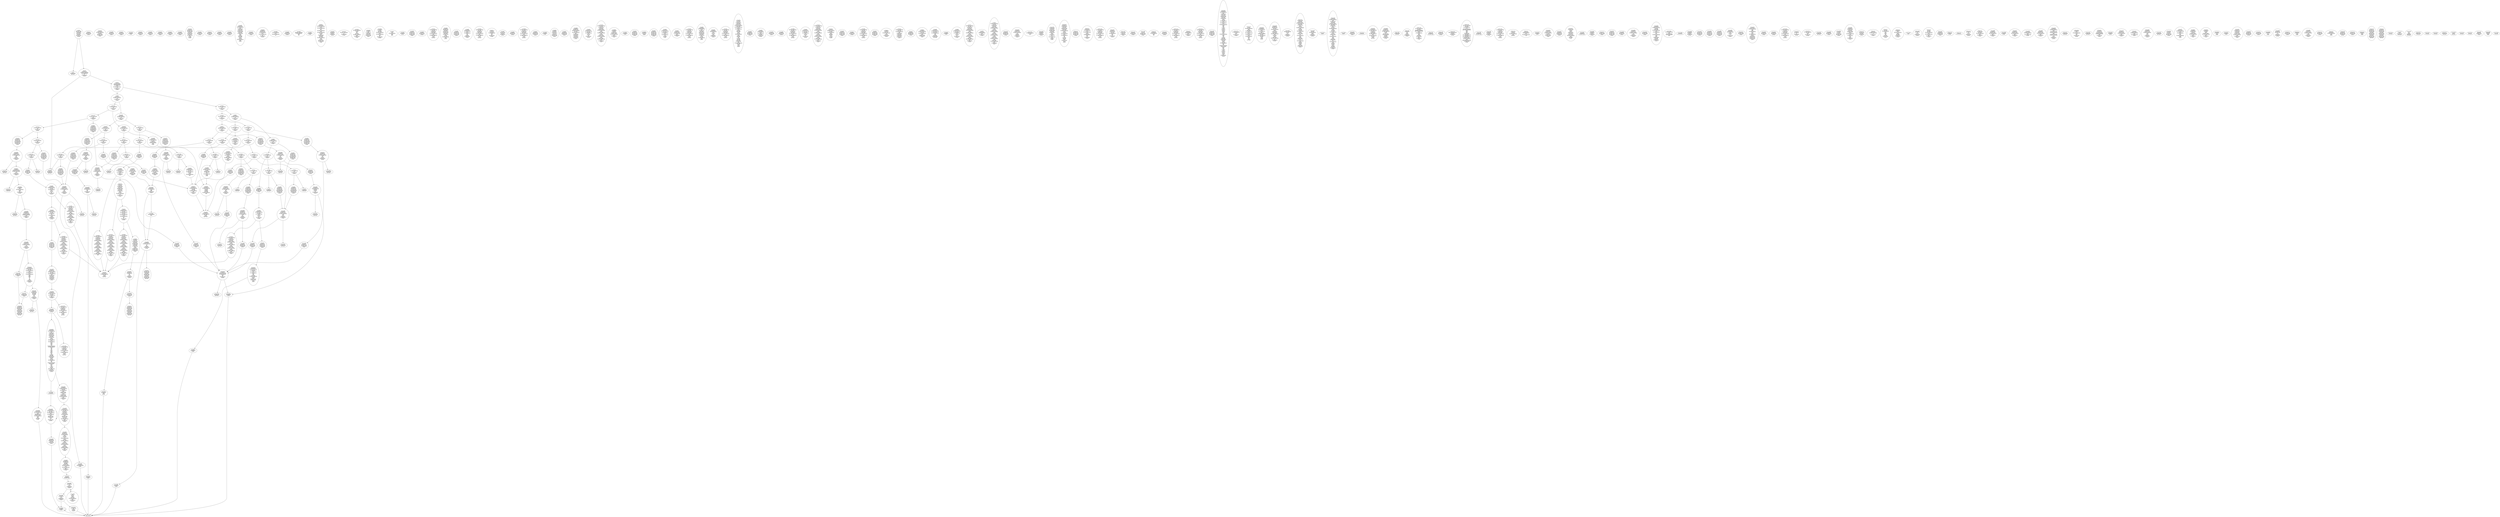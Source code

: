 /* Generated by GvGen v.1.0 (https://www.github.com/stricaud/gvgen) */

digraph G {
compound=true;
   node1 [label="[anywhere]"];
   node2 [label="# 0x0
PUSHX Data
PUSHX Data
MSTORE
CALLVALUE
ISZERO
PUSHX Data
JUMPI
"];
   node3 [label="# 0xc
PUSHX Data
REVERT
"];
   node4 [label="# 0x10
JUMPDEST
PUSHX LogicData
CALLDATASIZE
LT
PUSHX Data
JUMPI
"];
   node5 [label="# 0x1a
PUSHX Data
CALLDATALOAD
PUSHX BitData
SHR
PUSHX LogicData
GT
PUSHX Data
JUMPI
"];
   node6 [label="# 0x2b
PUSHX LogicData
GT
PUSHX Data
JUMPI
"];
   node7 [label="# 0x36
PUSHX LogicData
GT
PUSHX Data
JUMPI
"];
   node8 [label="# 0x41
PUSHX LogicData
EQ
PUSHX Data
JUMPI
"];
   node9 [label="# 0x4c
PUSHX LogicData
EQ
PUSHX Data
JUMPI
"];
   node10 [label="# 0x57
PUSHX LogicData
EQ
PUSHX Data
JUMPI
"];
   node11 [label="# 0x62
PUSHX LogicData
EQ
PUSHX Data
JUMPI
"];
   node12 [label="# 0x6d
PUSHX Data
REVERT
"];
   node13 [label="# 0x71
JUMPDEST
PUSHX LogicData
EQ
PUSHX Data
JUMPI
"];
   node14 [label="# 0x7d
PUSHX LogicData
EQ
PUSHX Data
JUMPI
"];
   node15 [label="# 0x88
PUSHX LogicData
EQ
PUSHX Data
JUMPI
"];
   node16 [label="# 0x93
PUSHX Data
REVERT
"];
   node17 [label="# 0x97
JUMPDEST
PUSHX LogicData
GT
PUSHX Data
JUMPI
"];
   node18 [label="# 0xa3
PUSHX LogicData
EQ
PUSHX Data
JUMPI
"];
   node19 [label="# 0xae
PUSHX LogicData
EQ
PUSHX Data
JUMPI
"];
   node20 [label="# 0xb9
PUSHX LogicData
EQ
PUSHX Data
JUMPI
"];
   node21 [label="# 0xc4
PUSHX LogicData
EQ
PUSHX Data
JUMPI
"];
   node22 [label="# 0xcf
PUSHX Data
REVERT
"];
   node23 [label="# 0xd3
JUMPDEST
PUSHX LogicData
EQ
PUSHX Data
JUMPI
"];
   node24 [label="# 0xdf
PUSHX LogicData
EQ
PUSHX Data
JUMPI
"];
   node25 [label="# 0xea
PUSHX LogicData
EQ
PUSHX Data
JUMPI
"];
   node26 [label="# 0xf5
PUSHX Data
REVERT
"];
   node27 [label="# 0xf9
JUMPDEST
PUSHX LogicData
GT
PUSHX Data
JUMPI
"];
   node28 [label="# 0x105
PUSHX LogicData
GT
PUSHX Data
JUMPI
"];
   node29 [label="# 0x110
PUSHX LogicData
EQ
PUSHX Data
JUMPI
"];
   node30 [label="# 0x11b
PUSHX LogicData
EQ
PUSHX Data
JUMPI
"];
   node31 [label="# 0x126
PUSHX LogicData
EQ
PUSHX Data
JUMPI
"];
   node32 [label="# 0x131
PUSHX LogicData
EQ
PUSHX Data
JUMPI
"];
   node33 [label="# 0x13c
PUSHX Data
REVERT
"];
   node34 [label="# 0x140
JUMPDEST
PUSHX LogicData
EQ
PUSHX Data
JUMPI
"];
   node35 [label="# 0x14c
PUSHX LogicData
EQ
PUSHX Data
JUMPI
"];
   node36 [label="# 0x157
PUSHX LogicData
EQ
PUSHX Data
JUMPI
"];
   node37 [label="# 0x162
PUSHX Data
REVERT
"];
   node38 [label="# 0x166
JUMPDEST
PUSHX LogicData
GT
PUSHX Data
JUMPI
"];
   node39 [label="# 0x172
PUSHX LogicData
EQ
PUSHX Data
JUMPI
"];
   node40 [label="# 0x17d
PUSHX LogicData
EQ
PUSHX Data
JUMPI
"];
   node41 [label="# 0x188
PUSHX LogicData
EQ
PUSHX Data
JUMPI
"];
   node42 [label="# 0x193
PUSHX Data
REVERT
"];
   node43 [label="# 0x197
JUMPDEST
PUSHX LogicData
EQ
PUSHX Data
JUMPI
"];
   node44 [label="# 0x1a3
PUSHX LogicData
EQ
PUSHX Data
JUMPI
"];
   node45 [label="# 0x1ae
PUSHX LogicData
EQ
PUSHX Data
JUMPI
"];
   node46 [label="# 0x1b9
JUMPDEST
PUSHX Data
REVERT
"];
   node47 [label="# 0x1be
JUMPDEST
PUSHX Data
PUSHX Data
CALLDATASIZE
PUSHX Data
PUSHX Data
JUMP
"];
   node48 [label="# 0x1cc
JUMPDEST
PUSHX Data
JUMP
"];
   node49 [label="# 0x1d1
JUMPDEST
PUSHX MemData
MLOAD
ISZERO
ISZERO
MSTORE
PUSHX ArithData
ADD
"];
   node50 [label="# 0x1dd
JUMPDEST
PUSHX MemData
MLOAD
SUB
RETURN
"];
   node51 [label="# 0x1e6
JUMPDEST
PUSHX Data
PUSHX Data
JUMP
"];
   node52 [label="# 0x1ee
JUMPDEST
PUSHX MemData
MLOAD
PUSHX Data
PUSHX Data
JUMP
"];
   node53 [label="# 0x1fb
JUMPDEST
PUSHX Data
PUSHX Data
CALLDATASIZE
PUSHX Data
PUSHX Data
JUMP
"];
   node54 [label="# 0x209
JUMPDEST
PUSHX Data
JUMP
"];
   node55 [label="# 0x20e
JUMPDEST
PUSHX MemData
MLOAD
PUSHX BitData
AND
MSTORE
PUSHX ArithData
ADD
PUSHX Data
JUMP
"];
   node56 [label="# 0x233
JUMPDEST
PUSHX Data
PUSHX Data
CALLDATASIZE
PUSHX Data
PUSHX Data
JUMP
"];
   node57 [label="# 0x241
JUMPDEST
PUSHX Data
JUMP
"];
   node58 [label="# 0x246
JUMPDEST
STOP
"];
   node59 [label="# 0x248
JUMPDEST
PUSHX Data
PUSHX Data
JUMP
"];
   node60 [label="# 0x250
JUMPDEST
PUSHX StorData
SLOAD
PUSHX StorData
SLOAD
SUB
PUSHX ArithData
ADD
"];
   node61 [label="# 0x27a
JUMPDEST
PUSHX MemData
MLOAD
MSTORE
PUSHX ArithData
ADD
PUSHX Data
JUMP
"];
   node62 [label="# 0x288
JUMPDEST
PUSHX StorData
SLOAD
PUSHX Data
PUSHX BitData
AND
JUMP
"];
   node63 [label="# 0x295
JUMPDEST
PUSHX Data
PUSHX Data
CALLDATASIZE
PUSHX Data
PUSHX Data
JUMP
"];
   node64 [label="# 0x2a3
JUMPDEST
PUSHX Data
JUMP
"];
   node65 [label="# 0x2a8
JUMPDEST
PUSHX Data
PUSHX Data
JUMP
"];
   node66 [label="# 0x2b1
JUMPDEST
PUSHX Data
PUSHX Data
CALLDATASIZE
PUSHX Data
PUSHX Data
JUMP
"];
   node67 [label="# 0x2bf
JUMPDEST
PUSHX Data
JUMP
"];
   node68 [label="# 0x2c4
JUMPDEST
PUSHX Data
PUSHX Data
CALLDATASIZE
PUSHX Data
PUSHX Data
JUMP
"];
   node69 [label="# 0x2d2
JUMPDEST
PUSHX Data
JUMP
"];
   node70 [label="# 0x2d7
JUMPDEST
PUSHX Data
PUSHX Data
CALLDATASIZE
PUSHX Data
PUSHX Data
JUMP
"];
   node71 [label="# 0x2e5
JUMPDEST
PUSHX Data
JUMP
"];
   node72 [label="# 0x2ea
JUMPDEST
PUSHX Data
PUSHX Data
JUMP
"];
   node73 [label="# 0x2f2
JUMPDEST
PUSHX Data
PUSHX Data
CALLDATASIZE
PUSHX Data
PUSHX Data
JUMP
"];
   node74 [label="# 0x300
JUMPDEST
PUSHX Data
JUMP
"];
   node75 [label="# 0x305
JUMPDEST
PUSHX Data
PUSHX Data
JUMP
"];
   node76 [label="# 0x30d
JUMPDEST
PUSHX Data
PUSHX Data
CALLDATASIZE
PUSHX Data
PUSHX Data
JUMP
"];
   node77 [label="# 0x31b
JUMPDEST
PUSHX Data
PUSHX Data
MSTORE
PUSHX Data
MSTORE
PUSHX Data
SHA3
SLOAD
JUMP
"];
   node78 [label="# 0x32d
JUMPDEST
PUSHX StorData
SLOAD
PUSHX BitData
AND
PUSHX Data
JUMP
"];
   node79 [label="# 0x34b
JUMPDEST
PUSHX Data
PUSHX Data
JUMP
"];
   node80 [label="# 0x353
JUMPDEST
PUSHX Data
PUSHX Data
CALLDATASIZE
PUSHX Data
PUSHX Data
JUMP
"];
   node81 [label="# 0x361
JUMPDEST
PUSHX Data
JUMP
"];
   node82 [label="# 0x366
JUMPDEST
PUSHX Data
PUSHX Data
CALLDATASIZE
PUSHX Data
PUSHX Data
JUMP
"];
   node83 [label="# 0x374
JUMPDEST
PUSHX Data
JUMP
"];
   node84 [label="# 0x379
JUMPDEST
PUSHX Data
PUSHX Data
CALLDATASIZE
PUSHX Data
PUSHX Data
JUMP
"];
   node85 [label="# 0x387
JUMPDEST
PUSHX Data
JUMP
"];
   node86 [label="# 0x38c
JUMPDEST
PUSHX Data
PUSHX Data
CALLDATASIZE
PUSHX Data
PUSHX Data
JUMP
"];
   node87 [label="# 0x39a
JUMPDEST
PUSHX Data
JUMP
"];
   node88 [label="# 0x39f
JUMPDEST
PUSHX StorData
SLOAD
PUSHX Data
PUSHX Data
DIV
PUSHX BitData
AND
JUMP
"];
   node89 [label="# 0x3b1
JUMPDEST
PUSHX Data
PUSHX Data
CALLDATASIZE
PUSHX Data
PUSHX Data
JUMP
"];
   node90 [label="# 0x3bf
JUMPDEST
PUSHX BitData
AND
PUSHX Data
MSTORE
PUSHX Data
PUSHX Data
MSTORE
PUSHX Data
SHA3
AND
MSTORE
MSTORE
SHA3
SLOAD
PUSHX BitData
AND
JUMP
"];
   node91 [label="# 0x3fa
JUMPDEST
PUSHX Data
PUSHX Data
JUMP
"];
   node92 [label="# 0x402
JUMPDEST
PUSHX Data
PUSHX Data
JUMP
"];
   node93 [label="# 0x40a
JUMPDEST
PUSHX Data
PUSHX Data
CALLDATASIZE
PUSHX Data
PUSHX Data
JUMP
"];
   node94 [label="# 0x418
JUMPDEST
PUSHX Data
JUMP
"];
   node95 [label="# 0x41d
JUMPDEST
PUSHX Data
PUSHX BitData
AND
PUSHX LogicData
EQ
PUSHX Data
JUMPI
"];
   node96 [label="# 0x46a
PUSHX BitData
AND
PUSHX LogicData
EQ
"];
   node97 [label="# 0x4b0
JUMPDEST
PUSHX Data
JUMPI
"];
   node98 [label="# 0x4b6
PUSHX LogicData
PUSHX BitData
AND
EQ
"];
   node99 [label="# 0x4fc
JUMPDEST
JUMP
"];
   node100 [label="# 0x502
JUMPDEST
PUSHX Data
PUSHX StorData
SLOAD
PUSHX Data
PUSHX Data
JUMP
"];
   node101 [label="# 0x511
JUMPDEST
PUSHX ArithData
ADD
PUSHX ArithData
DIV
MUL
PUSHX ArithData
ADD
PUSHX MemData
MLOAD
ADD
PUSHX Data
MSTORE
MSTORE
PUSHX ArithData
ADD
SLOAD
PUSHX Data
PUSHX Data
JUMP
"];
   node102 [label="# 0x53d
JUMPDEST
ISZERO
PUSHX Data
JUMPI
"];
   node103 [label="# 0x544
PUSHX LogicData
LT
PUSHX Data
JUMPI
"];
   node104 [label="# 0x54c
PUSHX ArithData
SLOAD
DIV
MUL
MSTORE
PUSHX ArithData
ADD
PUSHX Data
JUMP
"];
   node105 [label="# 0x55f
JUMPDEST
ADD
PUSHX Data
MSTORE
PUSHX Data
PUSHX Data
SHA3
"];
   node106 [label="# 0x56d
JUMPDEST
SLOAD
MSTORE
PUSHX ArithData
ADD
PUSHX ArithData
ADD
GT
PUSHX Data
JUMPI
"];
   node107 [label="# 0x581
SUB
PUSHX BitData
AND
ADD
"];
   node108 [label="# 0x58a
JUMPDEST
JUMP
"];
   node109 [label="# 0x594
JUMPDEST
PUSHX Data
PUSHX Data
PUSHX Data
JUMP
"];
   node110 [label="# 0x59f
JUMPDEST
PUSHX Data
JUMPI
"];
   node111 [label="# 0x5a4
PUSHX MemData
MLOAD
PUSHX Data
MSTORE
PUSHX ArithData
ADD
PUSHX MemData
MLOAD
SUB
REVERT
"];
   node112 [label="# 0x5d5
JUMPDEST
PUSHX Data
MSTORE
PUSHX Data
PUSHX Data
MSTORE
PUSHX Data
SHA3
SLOAD
PUSHX BitData
AND
JUMP
"];
   node113 [label="# 0x5fe
JUMPDEST
PUSHX Data
PUSHX Data
PUSHX Data
JUMP
"];
   node114 [label="# 0x609
JUMPDEST
PUSHX BitData
AND
PUSHX BitData
AND
EQ
ISZERO
PUSHX Data
JUMPI
"];
   node115 [label="# 0x640
PUSHX MemData
MLOAD
PUSHX Data
MSTORE
PUSHX ArithData
ADD
PUSHX MemData
MLOAD
SUB
REVERT
"];
   node116 [label="# 0x671
JUMPDEST
CALLER
PUSHX BitData
AND
EQ
PUSHX Data
JUMPI
"];
   node117 [label="# 0x68f
PUSHX Data
CALLER
PUSHX Data
JUMP
"];
   node118 [label="# 0x698
JUMPDEST
PUSHX Data
JUMPI
"];
   node119 [label="# 0x69d
PUSHX MemData
MLOAD
PUSHX Data
MSTORE
PUSHX ArithData
ADD
PUSHX MemData
MLOAD
SUB
REVERT
"];
   node120 [label="# 0x6ce
JUMPDEST
PUSHX Data
PUSHX Data
JUMP
"];
   node121 [label="# 0x6d9
JUMPDEST
JUMP
"];
   node122 [label="# 0x6de
JUMPDEST
PUSHX StorData
SLOAD
PUSHX BitData
AND
PUSHX Data
JUMPI
"];
   node123 [label="# 0x6e9
PUSHX MemData
MLOAD
PUSHX Data
MSTORE
PUSHX Data
PUSHX ArithData
ADD
MSTORE
PUSHX Data
PUSHX ArithData
ADD
MSTORE
PUSHX Data
PUSHX ArithData
ADD
MSTORE
PUSHX Data
PUSHX ArithData
ADD
MSTORE
PUSHX ArithData
ADD
"];
   node124 [label="# 0x76c
JUMPDEST
PUSHX MemData
MLOAD
SUB
REVERT
"];
   node125 [label="# 0x775
JUMPDEST
CALLER
PUSHX Data
MSTORE
PUSHX Data
PUSHX Data
MSTORE
PUSHX Data
SHA3
SLOAD
PUSHX LogicData
GT
PUSHX Data
JUMPI
"];
   node126 [label="# 0x78d
PUSHX MemData
MLOAD
PUSHX Data
MSTORE
PUSHX Data
PUSHX ArithData
ADD
MSTORE
PUSHX Data
PUSHX ArithData
ADD
MSTORE
PUSHX Data
PUSHX ArithData
ADD
MSTORE
PUSHX Data
PUSHX ArithData
ADD
MSTORE
PUSHX ArithData
ADD
PUSHX Data
JUMP
"];
   node127 [label="# 0x814
JUMPDEST
PUSHX StorData
SLOAD
PUSHX StorData
SLOAD
PUSHX LogicData
SUB
PUSHX ArithData
ADD
LT
PUSHX Data
JUMPI
"];
   node128 [label="# 0x848
PUSHX MemData
MLOAD
PUSHX Data
MSTORE
PUSHX Data
PUSHX ArithData
ADD
MSTORE
PUSHX Data
PUSHX ArithData
ADD
MSTORE
PUSHX Data
PUSHX ArithData
ADD
MSTORE
PUSHX Data
PUSHX ArithData
ADD
MSTORE
PUSHX ArithData
ADD
PUSHX Data
JUMP
"];
   node129 [label="# 0x8cf
JUMPDEST
CALLER
PUSHX Data
MSTORE
PUSHX Data
PUSHX Data
MSTORE
PUSHX Data
SHA3
SLOAD
PUSHX Data
PUSHX Data
PUSHX Data
JUMP
"];
   node130 [label="# 0x8ef
JUMPDEST
SSTORE
PUSHX Data
CALLER
PUSHX Data
PUSHX Data
JUMP
"];
   node131 [label="# 0x900
JUMPDEST
JUMP
"];
   node132 [label="# 0x902
JUMPDEST
PUSHX Data
PUSHX Data
JUMP
"];
   node133 [label="# 0x90d
JUMPDEST
PUSHX Data
PUSHX MemData
MLOAD
PUSHX ArithData
ADD
PUSHX Data
MSTORE
PUSHX Data
MSTORE
PUSHX Data
JUMP
"];
   node134 [label="# 0x928
JUMPDEST
PUSHX StorData
SLOAD
PUSHX BitData
AND
CALLER
EQ
PUSHX Data
JUMPI
"];
   node135 [label="# 0x948
PUSHX MemData
MLOAD
PUSHX Data
MSTORE
PUSHX Data
PUSHX ArithData
ADD
MSTORE
PUSHX ArithData
ADD
MSTORE
PUSHX Data
PUSHX ArithData
ADD
MSTORE
PUSHX ArithData
ADD
PUSHX Data
JUMP
"];
   node136 [label="# 0x9a9
JUMPDEST
MLOAD
PUSHX Data
PUSHX Data
PUSHX ArithData
ADD
PUSHX Data
JUMP
"];
   node137 [label="# 0x9bc
JUMPDEST
JUMP
"];
   node138 [label="# 0x9c0
JUMPDEST
PUSHX Data
PUSHX Data
PUSHX Data
JUMP
"];
   node139 [label="# 0x9cb
JUMPDEST
MLOAD
JUMP
"];
   node140 [label="# 0x9d2
JUMPDEST
PUSHX StorData
SLOAD
PUSHX BitData
AND
CALLER
EQ
PUSHX Data
JUMPI
"];
   node141 [label="# 0x9f2
PUSHX MemData
MLOAD
PUSHX Data
MSTORE
PUSHX Data
PUSHX ArithData
ADD
MSTORE
PUSHX ArithData
ADD
MSTORE
PUSHX Data
PUSHX ArithData
ADD
MSTORE
PUSHX ArithData
ADD
PUSHX Data
JUMP
"];
   node142 [label="# 0xa53
JUMPDEST
PUSHX StorData
SLOAD
PUSHX Data
DIV
PUSHX BitData
AND
ISZERO
PUSHX Data
JUMPI
"];
   node143 [label="# 0xa64
PUSHX MemData
MLOAD
PUSHX Data
MSTORE
PUSHX Data
PUSHX ArithData
ADD
MSTORE
PUSHX Data
PUSHX ArithData
ADD
MSTORE
PUSHX Data
PUSHX ArithData
ADD
MSTORE
PUSHX ArithData
ADD
PUSHX Data
JUMP
"];
   node144 [label="# 0xac5
JUMPDEST
PUSHX Data
PUSHX Data
PUSHX Data
PUSHX Data
JUMP
"];
   node145 [label="# 0xae4
JUMPDEST
PUSHX Data
PUSHX Data
PUSHX Data
PUSHX Data
JUMP
"];
   node146 [label="# 0xb03
JUMPDEST
PUSHX StorData
SLOAD
PUSHX BitData
AND
PUSHX BitData
OR
SSTORE
JUMP
"];
   node147 [label="# 0xb31
JUMPDEST
PUSHX Data
PUSHX BitData
AND
PUSHX Data
JUMPI
"];
   node148 [label="# 0xb4f
PUSHX MemData
MLOAD
PUSHX Data
MSTORE
PUSHX ArithData
ADD
PUSHX MemData
MLOAD
SUB
REVERT
"];
   node149 [label="# 0xb80
JUMPDEST
PUSHX BitData
AND
PUSHX Data
MSTORE
PUSHX Data
PUSHX Data
MSTORE
PUSHX Data
SHA3
SLOAD
PUSHX BitData
AND
JUMP
"];
   node150 [label="# 0xbb3
JUMPDEST
PUSHX StorData
SLOAD
PUSHX BitData
AND
CALLER
EQ
PUSHX Data
JUMPI
"];
   node151 [label="# 0xbd3
PUSHX MemData
MLOAD
PUSHX Data
MSTORE
PUSHX Data
PUSHX ArithData
ADD
MSTORE
PUSHX ArithData
ADD
MSTORE
PUSHX Data
PUSHX ArithData
ADD
MSTORE
PUSHX ArithData
ADD
PUSHX Data
JUMP
"];
   node152 [label="# 0xc34
JUMPDEST
PUSHX Data
PUSHX Data
PUSHX Data
JUMP
"];
   node153 [label="# 0xc3e
JUMPDEST
PUSHX Data
PUSHX StorData
SLOAD
PUSHX Data
PUSHX Data
JUMP
"];
   node154 [label="# 0xc4d
JUMPDEST
PUSHX BitData
AND
CALLER
EQ
ISZERO
PUSHX Data
JUMPI
"];
   node155 [label="# 0xc6c
PUSHX MemData
MLOAD
PUSHX Data
MSTORE
PUSHX ArithData
ADD
PUSHX MemData
MLOAD
SUB
REVERT
"];
   node156 [label="# 0xc9d
JUMPDEST
CALLER
PUSHX Data
MSTORE
PUSHX Data
PUSHX ArithData
MSTORE
PUSHX MemData
SHA3
PUSHX BitData
AND
MSTORE
MSTORE
SHA3
SLOAD
PUSHX BitData
AND
ISZERO
ISZERO
OR
SSTORE
MLOAD
MSTORE
PUSHX Data
ADD
PUSHX MemData
MLOAD
SUB
LOGX
JUMP
"];
   node157 [label="# 0xd34
JUMPDEST
PUSHX Data
PUSHX Data
JUMP
"];
   node158 [label="# 0xd3f
JUMPDEST
PUSHX BitData
AND
EXTCODESIZE
ISZERO
PUSHX Data
JUMPI
"];
   node159 [label="# 0xd5d
PUSHX Data
PUSHX Data
JUMP
"];
   node160 [label="# 0xd68
JUMPDEST
PUSHX Data
JUMPI
"];
   node161 [label="# 0xd6d
PUSHX MemData
MLOAD
PUSHX Data
MSTORE
PUSHX ArithData
ADD
PUSHX MemData
MLOAD
SUB
REVERT
"];
   node162 [label="# 0xd9e
JUMPDEST
JUMP
"];
   node163 [label="# 0xda4
JUMPDEST
PUSHX StorData
SLOAD
PUSHX BitData
AND
CALLER
EQ
PUSHX Data
JUMPI
"];
   node164 [label="# 0xdc4
PUSHX MemData
MLOAD
PUSHX Data
MSTORE
PUSHX Data
PUSHX ArithData
ADD
MSTORE
PUSHX ArithData
ADD
MSTORE
PUSHX Data
PUSHX ArithData
ADD
MSTORE
PUSHX ArithData
ADD
PUSHX Data
JUMP
"];
   node165 [label="# 0xe25
JUMPDEST
PUSHX StorData
SLOAD
PUSHX BitData
AND
ISZERO
ISZERO
OR
SSTORE
JUMP
"];
   node166 [label="# 0xe56
JUMPDEST
PUSHX Data
PUSHX Data
PUSHX Data
JUMP
"];
   node167 [label="# 0xe61
JUMPDEST
PUSHX Data
JUMPI
"];
   node168 [label="# 0xe66
PUSHX MemData
MLOAD
PUSHX Data
MSTORE
PUSHX ArithData
ADD
PUSHX MemData
MLOAD
SUB
REVERT
"];
   node169 [label="# 0xe97
JUMPDEST
PUSHX Data
PUSHX Data
PUSHX Data
JUMP
"];
   node170 [label="# 0xea1
JUMPDEST
MLOAD
PUSHX LogicData
EQ
ISZERO
PUSHX Data
JUMPI
"];
   node171 [label="# 0xeae
PUSHX MemData
MLOAD
PUSHX ArithData
ADD
PUSHX Data
MSTORE
PUSHX Data
MSTORE
PUSHX Data
JUMP
"];
   node172 [label="# 0xec2
JUMPDEST
PUSHX Data
PUSHX Data
JUMP
"];
   node173 [label="# 0xecc
JUMPDEST
PUSHX MemData
MLOAD
PUSHX ArithData
ADD
PUSHX Data
PUSHX Data
JUMP
"];
   node174 [label="# 0xedd
JUMPDEST
PUSHX MemData
MLOAD
PUSHX ArithData
SUB
SUB
MSTORE
PUSHX Data
MSTORE
"];
   node175 [label="# 0xeed
JUMPDEST
JUMP
"];
   node176 [label="# 0xef4
JUMPDEST
PUSHX StorData
SLOAD
PUSHX BitData
AND
CALLER
EQ
PUSHX Data
JUMPI
"];
   node177 [label="# 0xf14
PUSHX MemData
MLOAD
PUSHX Data
MSTORE
PUSHX Data
PUSHX ArithData
ADD
MSTORE
PUSHX ArithData
ADD
MSTORE
PUSHX Data
PUSHX ArithData
ADD
MSTORE
PUSHX ArithData
ADD
PUSHX Data
JUMP
"];
   node178 [label="# 0xf75
JUMPDEST
PUSHX BitData
AND
PUSHX Data
JUMPI
"];
   node179 [label="# 0xf91
PUSHX MemData
MLOAD
PUSHX Data
MSTORE
PUSHX Data
PUSHX ArithData
ADD
MSTORE
PUSHX Data
PUSHX ArithData
ADD
MSTORE
PUSHX Data
PUSHX ArithData
ADD
MSTORE
PUSHX Data
PUSHX ArithData
ADD
MSTORE
PUSHX ArithData
ADD
PUSHX Data
JUMP
"];
   node180 [label="# 0x1018
JUMPDEST
PUSHX Data
PUSHX Data
JUMP
"];
   node181 [label="# 0x1021
JUMPDEST
JUMP
"];
   node182 [label="# 0x1024
JUMPDEST
PUSHX Data
PUSHX LogicData
GT
ISZERO
ISZERO
PUSHX Data
JUMPI
"];
   node183 [label="# 0x1032
PUSHX StorData
SLOAD
LT
"];
   node184 [label="# 0x1038
JUMPDEST
ISZERO
PUSHX Data
JUMPI
"];
   node185 [label="# 0x103f
PUSHX Data
MSTORE
PUSHX Data
PUSHX Data
MSTORE
PUSHX Data
SHA3
SLOAD
PUSHX Data
DIV
PUSHX BitData
AND
ISZERO
JUMP
"];
   node186 [label="# 0x1076
JUMPDEST
PUSHX Data
MSTORE
PUSHX Data
PUSHX Data
MSTORE
PUSHX MemData
SHA3
SLOAD
PUSHX BitData
AND
PUSHX BitData
AND
OR
SSTORE
MLOAD
AND
PUSHX Data
LOGX
JUMP
"];
   node187 [label="# 0x10f7
JUMPDEST
PUSHX Data
PUSHX MemData
MLOAD
PUSHX ArithData
ADD
PUSHX Data
MSTORE
PUSHX Data
MSTORE
PUSHX Data
JUMP
"];
   node188 [label="# 0x1111
JUMPDEST
PUSHX Data
PUSHX Data
PUSHX Data
JUMP
"];
   node189 [label="# 0x111c
JUMPDEST
PUSHX BitData
AND
PUSHX ArithData
ADD
MLOAD
PUSHX BitData
AND
EQ
PUSHX Data
JUMPI
"];
   node190 [label="# 0x1156
PUSHX MemData
MLOAD
PUSHX Data
MSTORE
PUSHX ArithData
ADD
PUSHX MemData
MLOAD
SUB
REVERT
"];
   node191 [label="# 0x1187
JUMPDEST
PUSHX Data
CALLER
PUSHX BitData
AND
EQ
PUSHX Data
JUMPI
"];
   node192 [label="# 0x11a8
PUSHX Data
CALLER
PUSHX Data
JUMP
"];
   node193 [label="# 0x11b2
JUMPDEST
PUSHX Data
JUMPI
"];
   node194 [label="# 0x11b8
CALLER
PUSHX Data
PUSHX Data
JUMP
"];
   node195 [label="# 0x11c2
JUMPDEST
PUSHX BitData
AND
EQ
"];
   node196 [label="# 0x11da
JUMPDEST
PUSHX Data
JUMPI
"];
   node197 [label="# 0x11e2
PUSHX MemData
MLOAD
PUSHX Data
MSTORE
PUSHX ArithData
ADD
PUSHX MemData
MLOAD
SUB
REVERT
"];
   node198 [label="# 0x1213
JUMPDEST
PUSHX BitData
AND
PUSHX Data
JUMPI
"];
   node199 [label="# 0x122f
PUSHX MemData
MLOAD
PUSHX Data
MSTORE
PUSHX ArithData
ADD
PUSHX MemData
MLOAD
SUB
REVERT
"];
   node200 [label="# 0x1260
JUMPDEST
PUSHX Data
PUSHX Data
PUSHX Data
JUMP
"];
   node201 [label="# 0x126c
JUMPDEST
PUSHX BitData
AND
PUSHX Data
MSTORE
PUSHX Data
PUSHX Data
MSTORE
PUSHX Data
SHA3
SLOAD
PUSHX BitData
AND
PUSHX BitData
AND
PUSHX ArithData
ADD
AND
OR
SSTORE
AND
MSTORE
SHA3
SLOAD
AND
AND
PUSHX ArithData
ADD
AND
OR
SSTORE
MSTORE
PUSHX Data
MSTORE
SHA3
SLOAD
PUSHX BitData
AND
OR
PUSHX ArithData
TIMESTAMP
AND
MUL
OR
SSTORE
ADD
MSTORE
SHA3
SLOAD
AND
PUSHX Data
JUMPI
"];
   node202 [label="# 0x1373
PUSHX StorData
SLOAD
EQ
PUSHX Data
JUMPI
"];
   node203 [label="# 0x137c
SLOAD
PUSHX ArithData
ADD
MLOAD
PUSHX BitData
AND
PUSHX ArithData
MUL
PUSHX BitData
AND
PUSHX BitData
AND
OR
OR
SSTORE
"];
   node204 [label="# 0x13e3
JUMPDEST
PUSHX BitData
AND
PUSHX BitData
AND
PUSHX Data
PUSHX MemData
MLOAD
PUSHX MemData
MLOAD
SUB
LOGX
JUMP
"];
   node205 [label="# 0x1448
JUMPDEST
PUSHX Data
MLOAD
PUSHX ArithData
ADD
MSTORE
PUSHX Data
MSTORE
PUSHX ArithData
ADD
MSTORE
ADD
MSTORE
PUSHX LogicData
GT
PUSHX Data
JUMPI
"];
   node206 [label="# 0x146f
PUSHX StorData
SLOAD
LT
ISZERO
PUSHX Data
JUMPI
"];
   node207 [label="# 0x1479
PUSHX Data
MSTORE
PUSHX Data
PUSHX ArithData
MSTORE
PUSHX Data
SHA3
MLOAD
PUSHX ArithData
ADD
MSTORE
SLOAD
PUSHX BitData
AND
MSTORE
PUSHX Data
DIV
PUSHX BitData
AND
ADD
MSTORE
PUSHX Data
DIV
PUSHX BitData
AND
ISZERO
ISZERO
ADD
MSTORE
PUSHX Data
JUMPI
"];
   node208 [label="# 0x1508
MLOAD
PUSHX BitData
AND
ISZERO
PUSHX Data
JUMPI
"];
   node209 [label="# 0x1525
JUMP
"];
   node210 [label="# 0x152b
JUMPDEST
PUSHX ArithData
ADD
PUSHX Data
MSTORE
PUSHX Data
PUSHX ArithData
MSTORE
PUSHX Data
SHA3
MLOAD
PUSHX ArithData
ADD
MSTORE
SLOAD
PUSHX BitData
AND
MSTORE
PUSHX Data
DIV
PUSHX BitData
AND
ADD
MSTORE
PUSHX Data
DIV
PUSHX BitData
AND
ISZERO
ISZERO
ADD
MSTORE
ISZERO
PUSHX Data
JUMPI
"];
   node211 [label="# 0x15df
JUMP
"];
   node212 [label="# 0x15e5
JUMPDEST
PUSHX Data
JUMP
"];
   node213 [label="# 0x15ea
JUMPDEST
"];
   node214 [label="# 0x15ec
JUMPDEST
PUSHX MemData
MLOAD
PUSHX Data
MSTORE
PUSHX ArithData
ADD
PUSHX MemData
MLOAD
SUB
REVERT
"];
   node215 [label="# 0x161e
JUMPDEST
PUSHX StorData
SLOAD
PUSHX BitData
AND
PUSHX BitData
AND
OR
SSTORE
PUSHX MemData
MLOAD
AND
PUSHX Data
PUSHX Data
LOGX
JUMP
"];
   node216 [label="# 0x1695
JUMPDEST
PUSHX MemData
MLOAD
PUSHX Data
MSTORE
PUSHX Data
PUSHX BitData
AND
PUSHX Data
PUSHX Data
CALLER
PUSHX ArithData
ADD
PUSHX Data
JUMP
"];
   node217 [label="# 0x16f0
JUMPDEST
PUSHX Data
PUSHX MemData
MLOAD
SUB
PUSHX Data
EXTCODESIZE
ISZERO
ISZERO
PUSHX Data
JUMPI
"];
   node218 [label="# 0x1706
PUSHX Data
REVERT
"];
   node219 [label="# 0x170a
JUMPDEST
GAS
CALL
ISZERO
PUSHX Data
JUMPI
"];
   node220 [label="# 0x1718
PUSHX MemData
MLOAD
PUSHX ArithData
RETURNDATASIZE
ADD
PUSHX BitData
AND
ADD
MSTORE
PUSHX Data
ADD
PUSHX Data
JUMP
"];
   node221 [label="# 0x1755
JUMPDEST
PUSHX Data
"];
   node222 [label="# 0x1758
JUMPDEST
PUSHX Data
JUMPI
"];
   node223 [label="# 0x175d
RETURNDATASIZE
ISZERO
PUSHX Data
JUMPI
"];
   node224 [label="# 0x1765
PUSHX MemData
MLOAD
PUSHX BitData
NOT
PUSHX ArithData
RETURNDATASIZE
ADD
AND
ADD
PUSHX Data
MSTORE
RETURNDATASIZE
MSTORE
RETURNDATASIZE
PUSHX Data
PUSHX ArithData
ADD
RETURNDATACOPY
PUSHX Data
JUMP
"];
   node225 [label="# 0x1786
JUMPDEST
PUSHX Data
"];
   node226 [label="# 0x178b
JUMPDEST
MLOAD
PUSHX Data
JUMPI
"];
   node227 [label="# 0x1793
PUSHX MemData
MLOAD
PUSHX Data
MSTORE
PUSHX ArithData
ADD
PUSHX MemData
MLOAD
SUB
REVERT
"];
   node228 [label="# 0x17c4
JUMPDEST
MLOAD
PUSHX ArithData
ADD
REVERT
"];
   node229 [label="# 0x17cc
JUMPDEST
PUSHX BitData
AND
PUSHX LogicData
EQ
"];
   node230 [label="# 0x1813
JUMPDEST
JUMP
"];
   node231 [label="# 0x181b
JUMPDEST
PUSHX Data
PUSHX StorData
SLOAD
PUSHX Data
PUSHX Data
JUMP
"];
   node232 [label="# 0x182a
JUMPDEST
PUSHX Data
PUSHX Data
JUMPI
"];
   node233 [label="# 0x1832
PUSHX Data
MLOAD
ADD
MSTORE
PUSHX Data
MSTORE
PUSHX Data
PUSHX ArithData
ADD
MSTORE
JUMP
"];
   node234 [label="# 0x186a
JUMPDEST
PUSHX Data
"];
   node235 [label="# 0x186e
JUMPDEST
ISZERO
PUSHX Data
JUMPI
"];
   node236 [label="# 0x1875
PUSHX Data
PUSHX Data
JUMP
"];
   node237 [label="# 0x187e
JUMPDEST
PUSHX Data
PUSHX Data
PUSHX Data
JUMP
"];
   node238 [label="# 0x188d
JUMPDEST
PUSHX Data
JUMP
"];
   node239 [label="# 0x1894
JUMPDEST
PUSHX Data
PUSHX LogicData
GT
ISZERO
PUSHX Data
JUMPI
"];
   node240 [label="# 0x18a8
PUSHX Data
PUSHX Data
JUMP
"];
   node241 [label="# 0x18af
JUMPDEST
PUSHX MemData
MLOAD
MSTORE
PUSHX ArithData
ADD
PUSHX BitData
NOT
AND
PUSHX ArithData
ADD
ADD
PUSHX Data
MSTORE
ISZERO
PUSHX Data
JUMPI
"];
   node242 [label="# 0x18cd
PUSHX ArithData
ADD
CALLDATASIZE
CALLDATACOPY
ADD
"];
   node243 [label="# 0x18d9
JUMPDEST
"];
   node244 [label="# 0x18dd
JUMPDEST
ISZERO
PUSHX Data
JUMPI
"];
   node245 [label="# 0x18e4
PUSHX Data
PUSHX Data
PUSHX Data
JUMP
"];
   node246 [label="# 0x18ee
JUMPDEST
PUSHX Data
PUSHX Data
PUSHX Data
JUMP
"];
   node247 [label="# 0x18fb
JUMPDEST
PUSHX Data
PUSHX Data
PUSHX Data
JUMP
"];
   node248 [label="# 0x1906
JUMPDEST
PUSHX BitData
SHL
MLOAD
LT
PUSHX Data
JUMPI
"];
   node249 [label="# 0x1914
PUSHX Data
PUSHX Data
JUMP
"];
   node250 [label="# 0x191b
JUMPDEST
PUSHX ArithData
ADD
ADD
PUSHX BitData
NOT
AND
PUSHX BitData
BYTE
MSTORE8
PUSHX Data
PUSHX Data
PUSHX Data
JUMP
"];
   node251 [label="# 0x1955
JUMPDEST
PUSHX Data
JUMP
"];
   node252 [label="# 0x195c
JUMPDEST
PUSHX StorData
SLOAD
PUSHX BitData
AND
PUSHX Data
JUMPI
"];
   node253 [label="# 0x197b
PUSHX MemData
MLOAD
PUSHX Data
MSTORE
PUSHX ArithData
ADD
PUSHX MemData
MLOAD
SUB
REVERT
"];
   node254 [label="# 0x19ac
JUMPDEST
PUSHX Data
JUMPI
"];
   node255 [label="# 0x19b2
PUSHX MemData
MLOAD
PUSHX Data
MSTORE
PUSHX ArithData
ADD
PUSHX MemData
MLOAD
SUB
REVERT
"];
   node256 [label="# 0x19e3
JUMPDEST
PUSHX BitData
AND
PUSHX Data
MSTORE
PUSHX Data
PUSHX Data
MSTORE
PUSHX Data
SHA3
SLOAD
PUSHX BitData
AND
PUSHX BitData
AND
ADD
AND
OR
PUSHX ArithData
PUSHX BitData
AND
OR
DIV
AND
ADD
AND
MUL
OR
SSTORE
MSTORE
PUSHX Data
MSTORE
SHA3
SLOAD
PUSHX BitData
AND
OR
PUSHX ArithData
TIMESTAMP
AND
MUL
OR
SSTORE
ADD
EXTCODESIZE
ISZERO
PUSHX Data
JUMPI
"];
   node257 [label="# 0x1ae6
JUMPDEST
PUSHX MemData
MLOAD
PUSHX BitData
AND
PUSHX Data
PUSHX Data
LOGX
PUSHX Data
PUSHX Data
PUSHX ArithData
ADD
PUSHX Data
JUMP
"];
   node258 [label="# 0x1b3e
JUMPDEST
PUSHX Data
JUMPI
"];
   node259 [label="# 0x1b43
PUSHX MemData
MLOAD
PUSHX Data
MSTORE
PUSHX ArithData
ADD
PUSHX MemData
MLOAD
SUB
REVERT
"];
   node260 [label="# 0x1b74
JUMPDEST
LT
PUSHX Data
JUMPI
"];
   node261 [label="# 0x1b7c
PUSHX StorData
SLOAD
EQ
PUSHX Data
JUMPI
"];
   node262 [label="# 0x1b85
PUSHX Data
REVERT
"];
   node263 [label="# 0x1b89
JUMPDEST
PUSHX Data
JUMP
"];
   node264 [label="# 0x1b8e
JUMPDEST
"];
   node265 [label="# 0x1b8f
JUMPDEST
PUSHX MemData
MLOAD
PUSHX ArithData
ADD
PUSHX BitData
AND
PUSHX Data
PUSHX Data
LOGX
LT
PUSHX Data
JUMPI
"];
   node266 [label="# 0x1be0
JUMPDEST
PUSHX Data
SSTORE
PUSHX Data
JUMP
"];
   node267 [label="# 0x1bf0
JUMPDEST
SLOAD
PUSHX Data
PUSHX Data
JUMP
"];
   node268 [label="# 0x1bfc
JUMPDEST
PUSHX Data
MSTORE
PUSHX Data
PUSHX Data
SHA3
PUSHX ArithData
ADD
PUSHX Data
DIV
ADD
PUSHX Data
JUMPI
"];
   node269 [label="# 0x1c16
PUSHX Data
SSTORE
PUSHX Data
JUMP
"];
   node270 [label="# 0x1c1e
JUMPDEST
PUSHX LogicData
LT
PUSHX Data
JUMPI
"];
   node271 [label="# 0x1c27
MLOAD
PUSHX BitData
NOT
AND
ADD
OR
SSTORE
PUSHX Data
JUMP
"];
   node272 [label="# 0x1c37
JUMPDEST
ADD
PUSHX ArithData
ADD
SSTORE
ISZERO
PUSHX Data
JUMPI
"];
   node273 [label="# 0x1c46
ADD
"];
   node274 [label="# 0x1c49
JUMPDEST
GT
ISZERO
PUSHX Data
JUMPI
"];
   node275 [label="# 0x1c52
MLOAD
SSTORE
PUSHX ArithData
ADD
PUSHX ArithData
ADD
PUSHX Data
JUMP
"];
   node276 [label="# 0x1c64
JUMPDEST
PUSHX Data
PUSHX Data
JUMP
"];
   node277 [label="# 0x1c70
JUMPDEST
JUMP
"];
   node278 [label="# 0x1c74
JUMPDEST
"];
   node279 [label="# 0x1c75
JUMPDEST
GT
ISZERO
PUSHX Data
JUMPI
"];
   node280 [label="# 0x1c7e
PUSHX Data
SSTORE
PUSHX ArithData
ADD
PUSHX Data
JUMP
"];
   node281 [label="# 0x1c89
JUMPDEST
PUSHX Data
PUSHX LogicData
GT
ISZERO
PUSHX Data
JUMPI
"];
   node282 [label="# 0x1c9d
PUSHX Data
PUSHX Data
JUMP
"];
   node283 [label="# 0x1ca4
JUMPDEST
PUSHX MemData
MLOAD
PUSHX ArithData
ADD
PUSHX BitData
AND
PUSHX ArithData
ADD
AND
ADD
GT
LT
OR
ISZERO
PUSHX Data
JUMPI
"];
   node284 [label="# 0x1ce3
PUSHX Data
PUSHX Data
JUMP
"];
   node285 [label="# 0x1cea
JUMPDEST
PUSHX Data
MSTORE
MSTORE
ADD
GT
ISZERO
PUSHX Data
JUMPI
"];
   node286 [label="# 0x1cff
PUSHX Data
REVERT
"];
   node287 [label="# 0x1d03
JUMPDEST
PUSHX ArithData
ADD
CALLDATACOPY
PUSHX Data
PUSHX ArithData
ADD
ADD
MSTORE
JUMP
"];
   node288 [label="# 0x1d1d
JUMPDEST
CALLDATALOAD
PUSHX BitData
AND
EQ
PUSHX Data
JUMPI
"];
   node289 [label="# 0x1d3d
PUSHX Data
REVERT
"];
   node290 [label="# 0x1d41
JUMPDEST
JUMP
"];
   node291 [label="# 0x1d46
JUMPDEST
CALLDATALOAD
ISZERO
ISZERO
EQ
PUSHX Data
JUMPI
"];
   node292 [label="# 0x1d52
PUSHX Data
REVERT
"];
   node293 [label="# 0x1d56
JUMPDEST
PUSHX Data
PUSHX LogicData
SUB
SLT
ISZERO
PUSHX Data
JUMPI
"];
   node294 [label="# 0x1d64
PUSHX Data
REVERT
"];
   node295 [label="# 0x1d68
JUMPDEST
PUSHX Data
PUSHX Data
JUMP
"];
   node296 [label="# 0x1d71
JUMPDEST
PUSHX Data
PUSHX LogicData
SUB
SLT
ISZERO
PUSHX Data
JUMPI
"];
   node297 [label="# 0x1d80
PUSHX Data
REVERT
"];
   node298 [label="# 0x1d84
JUMPDEST
PUSHX Data
PUSHX Data
JUMP
"];
   node299 [label="# 0x1d8d
JUMPDEST
PUSHX Data
PUSHX ArithData
ADD
PUSHX Data
JUMP
"];
   node300 [label="# 0x1d9b
JUMPDEST
JUMP
"];
   node301 [label="# 0x1da4
JUMPDEST
PUSHX Data
PUSHX Data
PUSHX LogicData
SUB
SLT
ISZERO
PUSHX Data
JUMPI
"];
   node302 [label="# 0x1db5
PUSHX Data
REVERT
"];
   node303 [label="# 0x1db9
JUMPDEST
PUSHX Data
PUSHX Data
JUMP
"];
   node304 [label="# 0x1dc2
JUMPDEST
PUSHX Data
PUSHX ArithData
ADD
PUSHX Data
JUMP
"];
   node305 [label="# 0x1dd0
JUMPDEST
PUSHX ArithData
ADD
CALLDATALOAD
JUMP
"];
   node306 [label="# 0x1de0
JUMPDEST
PUSHX Data
PUSHX Data
PUSHX LogicData
SUB
SLT
ISZERO
PUSHX Data
JUMPI
"];
   node307 [label="# 0x1df2
PUSHX Data
REVERT
"];
   node308 [label="# 0x1df6
JUMPDEST
PUSHX Data
PUSHX Data
JUMP
"];
   node309 [label="# 0x1dff
JUMPDEST
PUSHX Data
PUSHX ArithData
ADD
PUSHX Data
JUMP
"];
   node310 [label="# 0x1e0d
JUMPDEST
PUSHX ArithData
ADD
CALLDATALOAD
PUSHX ArithData
ADD
CALLDATALOAD
PUSHX LogicData
GT
ISZERO
PUSHX Data
JUMPI
"];
   node311 [label="# 0x1e2c
PUSHX Data
REVERT
"];
   node312 [label="# 0x1e30
JUMPDEST
ADD
PUSHX ArithData
ADD
SGT
PUSHX Data
JUMPI
"];
   node313 [label="# 0x1e3d
PUSHX Data
REVERT
"];
   node314 [label="# 0x1e41
JUMPDEST
PUSHX Data
CALLDATALOAD
PUSHX ArithData
ADD
PUSHX Data
JUMP
"];
   node315 [label="# 0x1e50
JUMPDEST
JUMP
"];
   node316 [label="# 0x1e5c
JUMPDEST
PUSHX Data
PUSHX LogicData
SUB
SLT
ISZERO
PUSHX Data
JUMPI
"];
   node317 [label="# 0x1e6b
PUSHX Data
REVERT
"];
   node318 [label="# 0x1e6f
JUMPDEST
PUSHX Data
PUSHX Data
JUMP
"];
   node319 [label="# 0x1e78
JUMPDEST
PUSHX Data
PUSHX ArithData
ADD
PUSHX Data
JUMP
"];
   node320 [label="# 0x1e86
JUMPDEST
PUSHX Data
PUSHX LogicData
SUB
SLT
ISZERO
PUSHX Data
JUMPI
"];
   node321 [label="# 0x1e95
PUSHX Data
REVERT
"];
   node322 [label="# 0x1e99
JUMPDEST
PUSHX Data
PUSHX Data
JUMP
"];
   node323 [label="# 0x1ea2
JUMPDEST
PUSHX ArithData
ADD
CALLDATALOAD
JUMP
"];
   node324 [label="# 0x1eb0
JUMPDEST
PUSHX Data
PUSHX LogicData
SUB
SLT
ISZERO
PUSHX Data
JUMPI
"];
   node325 [label="# 0x1ebe
PUSHX Data
REVERT
"];
   node326 [label="# 0x1ec2
JUMPDEST
PUSHX Data
PUSHX Data
JUMP
"];
   node327 [label="# 0x1ecb
JUMPDEST
PUSHX Data
PUSHX LogicData
SUB
SLT
ISZERO
PUSHX Data
JUMPI
"];
   node328 [label="# 0x1ed9
PUSHX Data
REVERT
"];
   node329 [label="# 0x1edd
JUMPDEST
CALLDATALOAD
PUSHX Data
PUSHX Data
JUMP
"];
   node330 [label="# 0x1ee8
JUMPDEST
PUSHX Data
PUSHX LogicData
SUB
SLT
ISZERO
PUSHX Data
JUMPI
"];
   node331 [label="# 0x1ef6
PUSHX Data
REVERT
"];
   node332 [label="# 0x1efa
JUMPDEST
MLOAD
PUSHX Data
PUSHX Data
JUMP
"];
   node333 [label="# 0x1f05
JUMPDEST
PUSHX Data
PUSHX LogicData
SUB
SLT
ISZERO
PUSHX Data
JUMPI
"];
   node334 [label="# 0x1f13
PUSHX Data
REVERT
"];
   node335 [label="# 0x1f17
JUMPDEST
CALLDATALOAD
PUSHX LogicData
GT
ISZERO
PUSHX Data
JUMPI
"];
   node336 [label="# 0x1f2a
PUSHX Data
REVERT
"];
   node337 [label="# 0x1f2e
JUMPDEST
ADD
PUSHX ArithData
ADD
SGT
PUSHX Data
JUMPI
"];
   node338 [label="# 0x1f3b
PUSHX Data
REVERT
"];
   node339 [label="# 0x1f3f
JUMPDEST
PUSHX Data
CALLDATALOAD
PUSHX ArithData
ADD
PUSHX Data
JUMP
"];
   node340 [label="# 0x1f4e
JUMPDEST
PUSHX Data
PUSHX LogicData
SUB
SLT
ISZERO
PUSHX Data
JUMPI
"];
   node341 [label="# 0x1f5c
PUSHX Data
REVERT
"];
   node342 [label="# 0x1f60
JUMPDEST
CALLDATALOAD
JUMP
"];
   node343 [label="# 0x1f67
JUMPDEST
PUSHX Data
MLOAD
MSTORE
PUSHX Data
PUSHX ArithData
ADD
PUSHX ArithData
ADD
PUSHX Data
JUMP
"];
   node344 [label="# 0x1f7f
JUMPDEST
PUSHX ArithData
ADD
PUSHX BitData
AND
ADD
PUSHX ArithData
ADD
JUMP
"];
   node345 [label="# 0x1fb1
JUMPDEST
PUSHX Data
MLOAD
PUSHX Data
PUSHX ArithData
ADD
PUSHX Data
JUMP
"];
   node346 [label="# 0x1fc3
JUMPDEST
MLOAD
ADD
PUSHX Data
PUSHX ArithData
ADD
PUSHX Data
JUMP
"];
   node347 [label="# 0x1fd7
JUMPDEST
ADD
JUMP
"];
   node348 [label="# 0x1fe0
JUMPDEST
PUSHX Data
PUSHX BitData
AND
MSTORE
AND
PUSHX ArithData
ADD
MSTORE
PUSHX ArithData
ADD
MSTORE
PUSHX Data
PUSHX ArithData
ADD
MSTORE
PUSHX Data
PUSHX ArithData
ADD
PUSHX Data
JUMP
"];
   node349 [label="# 0x201f
JUMPDEST
JUMP
"];
   node350 [label="# 0x2029
JUMPDEST
PUSHX Data
MSTORE
PUSHX Data
PUSHX Data
PUSHX ArithData
ADD
PUSHX Data
JUMP
"];
   node351 [label="# 0x203c
JUMPDEST
PUSHX Data
NOT
GT
ISZERO
PUSHX Data
JUMPI
"];
   node352 [label="# 0x2048
PUSHX Data
PUSHX Data
JUMP
"];
   node353 [label="# 0x204f
JUMPDEST
ADD
JUMP
"];
   node354 [label="# 0x2054
JUMPDEST
PUSHX Data
PUSHX Data
JUMPI
"];
   node355 [label="# 0x205c
PUSHX Data
PUSHX Data
JUMP
"];
   node356 [label="# 0x2063
JUMPDEST
DIV
JUMP
"];
   node357 [label="# 0x2068
JUMPDEST
PUSHX Data
LT
ISZERO
PUSHX Data
JUMPI
"];
   node358 [label="# 0x2073
PUSHX Data
PUSHX Data
JUMP
"];
   node359 [label="# 0x207a
JUMPDEST
SUB
JUMP
"];
   node360 [label="# 0x207f
JUMPDEST
PUSHX Data
"];
   node361 [label="# 0x2082
JUMPDEST
LT
ISZERO
PUSHX Data
JUMPI
"];
   node362 [label="# 0x208b
ADD
MLOAD
ADD
MSTORE
PUSHX ArithData
ADD
PUSHX Data
JUMP
"];
   node363 [label="# 0x209a
JUMPDEST
GT
ISZERO
PUSHX Data
JUMPI
"];
   node364 [label="# 0x20a3
PUSHX Data
ADD
MSTORE
JUMP
"];
   node365 [label="# 0x20ab
JUMPDEST
PUSHX BitData
SHR
AND
PUSHX Data
JUMPI
"];
   node366 [label="# 0x20b9
PUSHX BitData
AND
"];
   node367 [label="# 0x20bf
JUMPDEST
PUSHX LogicData
LT
EQ
ISZERO
PUSHX Data
JUMPI
"];
   node368 [label="# 0x20cb
PUSHX Data
PUSHX Data
MSTORE
PUSHX Data
PUSHX Data
MSTORE
PUSHX Data
PUSHX Data
REVERT
"];
   node369 [label="# 0x20f9
JUMPDEST
JUMP
"];
   node370 [label="# 0x20ff
JUMPDEST
PUSHX Data
PUSHX LogicData
EQ
ISZERO
PUSHX Data
JUMPI
"];
   node371 [label="# 0x212a
PUSHX Data
PUSHX Data
JUMP
"];
   node372 [label="# 0x2131
JUMPDEST
PUSHX ArithData
ADD
JUMP
"];
   node373 [label="# 0x2138
JUMPDEST
PUSHX Data
PUSHX Data
JUMPI
"];
   node374 [label="# 0x2140
PUSHX Data
PUSHX Data
JUMP
"];
   node375 [label="# 0x2147
JUMPDEST
MOD
JUMP
"];
   node376 [label="# 0x214c
JUMPDEST
PUSHX Data
PUSHX Data
MSTORE
PUSHX Data
PUSHX Data
MSTORE
PUSHX Data
PUSHX Data
REVERT
"];
   node377 [label="# 0x217b
JUMPDEST
PUSHX Data
PUSHX Data
MSTORE
PUSHX Data
PUSHX Data
MSTORE
PUSHX Data
PUSHX Data
REVERT
"];
   node378 [label="# 0x21aa
JUMPDEST
PUSHX Data
PUSHX Data
MSTORE
PUSHX Data
PUSHX Data
MSTORE
PUSHX Data
PUSHX Data
REVERT
"];
   node379 [label="# 0x21d9
JUMPDEST
PUSHX Data
PUSHX Data
MSTORE
PUSHX Data
PUSHX Data
MSTORE
PUSHX Data
PUSHX Data
REVERT
"];
   node380 [label="# 0x2208
JUMPDEST
PUSHX BitData
AND
EQ
PUSHX Data
JUMPI
"];
   node381 [label="# 0x2232
PUSHX Data
REVERT
"];
   node382 [label="# 0x2236
INVALID
"];
   node383 [label="# 0x2237
LOGX
PUSHX Data
INVALID
"];
   node384 [label="# 0x223f
SLT
SHA3
GASPRICE
INVALID
"];
   node385 [label="# 0x2243
STATICCALL
INVALID
"];
   node386 [label="# 0x2245
INVALID
"];
   node387 [label="# 0x2246
INVALID
"];
   node388 [label="# 0x2247
PUSHX Data
INVALID
"];
   node389 [label="# 0x225b
LOGX
INVALID
"];
   node390 [label="# 0x225d
INVALID
"];
   node391 [label="# 0x225e
INVALID
"];
   node392 [label="# 0x2260
ADDRESS
PUSHX Data
STOP
"];
   node393 [label="# 0x2268
ADDMOD
SMOD
STOP
"];
   node394 [label="# 0x226b
CALLER
"];
node2->node4;
node2->node3;
node4->node46;
node4->node5;
node5->node27;
node5->node6;
node6->node17;
node6->node7;
node7->node13;
node7->node8;
node8->node89;
node8->node9;
node9->node91;
node9->node10;
node10->node92;
node10->node11;
node11->node93;
node11->node12;
node13->node84;
node13->node14;
node14->node86;
node14->node15;
node15->node88;
node15->node16;
node17->node23;
node17->node18;
node18->node78;
node18->node19;
node19->node79;
node19->node20;
node20->node80;
node20->node21;
node21->node82;
node21->node22;
node23->node73;
node23->node24;
node24->node75;
node24->node25;
node25->node76;
node25->node26;
node27->node38;
node27->node28;
node28->node34;
node28->node29;
node29->node66;
node29->node30;
node30->node68;
node30->node31;
node31->node70;
node31->node32;
node32->node72;
node32->node33;
node34->node62;
node34->node35;
node35->node63;
node35->node36;
node36->node65;
node36->node37;
node38->node43;
node38->node39;
node39->node56;
node39->node40;
node40->node59;
node40->node41;
node41->node60;
node41->node42;
node43->node47;
node43->node44;
node44->node51;
node44->node45;
node45->node53;
node45->node46;
node47->node327;
node49->node50;
node51->node100;
node53->node340;
node55->node50;
node56->node320;
node59->node122;
node60->node61;
node61->node50;
node62->node49;
node63->node301;
node65->node61;
node66->node301;
node68->node333;
node70->node340;
node72->node140;
node73->node293;
node75->node150;
node76->node293;
node78->node55;
node79->node153;
node80->node316;
node82->node306;
node84->node324;
node86->node340;
node88->node49;
node89->node296;
node91->node61;
node92->node61;
node93->node293;
node100->node365;
node122->node125;
node122->node123;
node123->node124;
node125->node127;
node125->node126;
node126->node124;
node127->node129;
node127->node128;
node128->node124;
node129->node351;
node131->node1;
node140->node142;
node140->node141;
node141->node124;
node142->node144;
node142->node143;
node143->node124;
node144->node187;
node150->node152;
node150->node151;
node151->node124;
node152->node215;
node153->node365;
node162->node1;
node162->node162;
node181->node1;
node187->node252;
node215->node131;
node216->node348;
node252->node254;
node252->node253;
node254->node256;
node254->node255;
node256->node264;
node256->node257;
node257->node216;
node264->node265;
node265->node265;
node265->node266;
node266->node162;
node281->node283;
node281->node282;
node282->node379;
node283->node285;
node283->node284;
node284->node379;
node285->node287;
node285->node286;
node287->node1;
node288->node290;
node288->node289;
node290->node1;
node291->node290;
node291->node292;
node293->node295;
node293->node294;
node295->node288;
node296->node298;
node296->node297;
node298->node288;
node301->node303;
node301->node302;
node303->node288;
node306->node308;
node306->node307;
node308->node288;
node316->node318;
node316->node317;
node318->node288;
node320->node322;
node320->node321;
node322->node288;
node324->node326;
node324->node325;
node326->node291;
node327->node329;
node327->node328;
node329->node380;
node333->node335;
node333->node334;
node335->node337;
node335->node336;
node337->node339;
node337->node338;
node339->node281;
node340->node342;
node340->node341;
node342->node1;
node343->node360;
node348->node343;
node351->node353;
node351->node352;
node352->node376;
node353->node1;
node360->node361;
node361->node363;
node361->node362;
node362->node361;
node363->node162;
node363->node364;
node364->node1;
node365->node367;
node365->node366;
node366->node367;
node367->node369;
node367->node368;
node369->node1;
node380->node181;
node380->node381;
}
